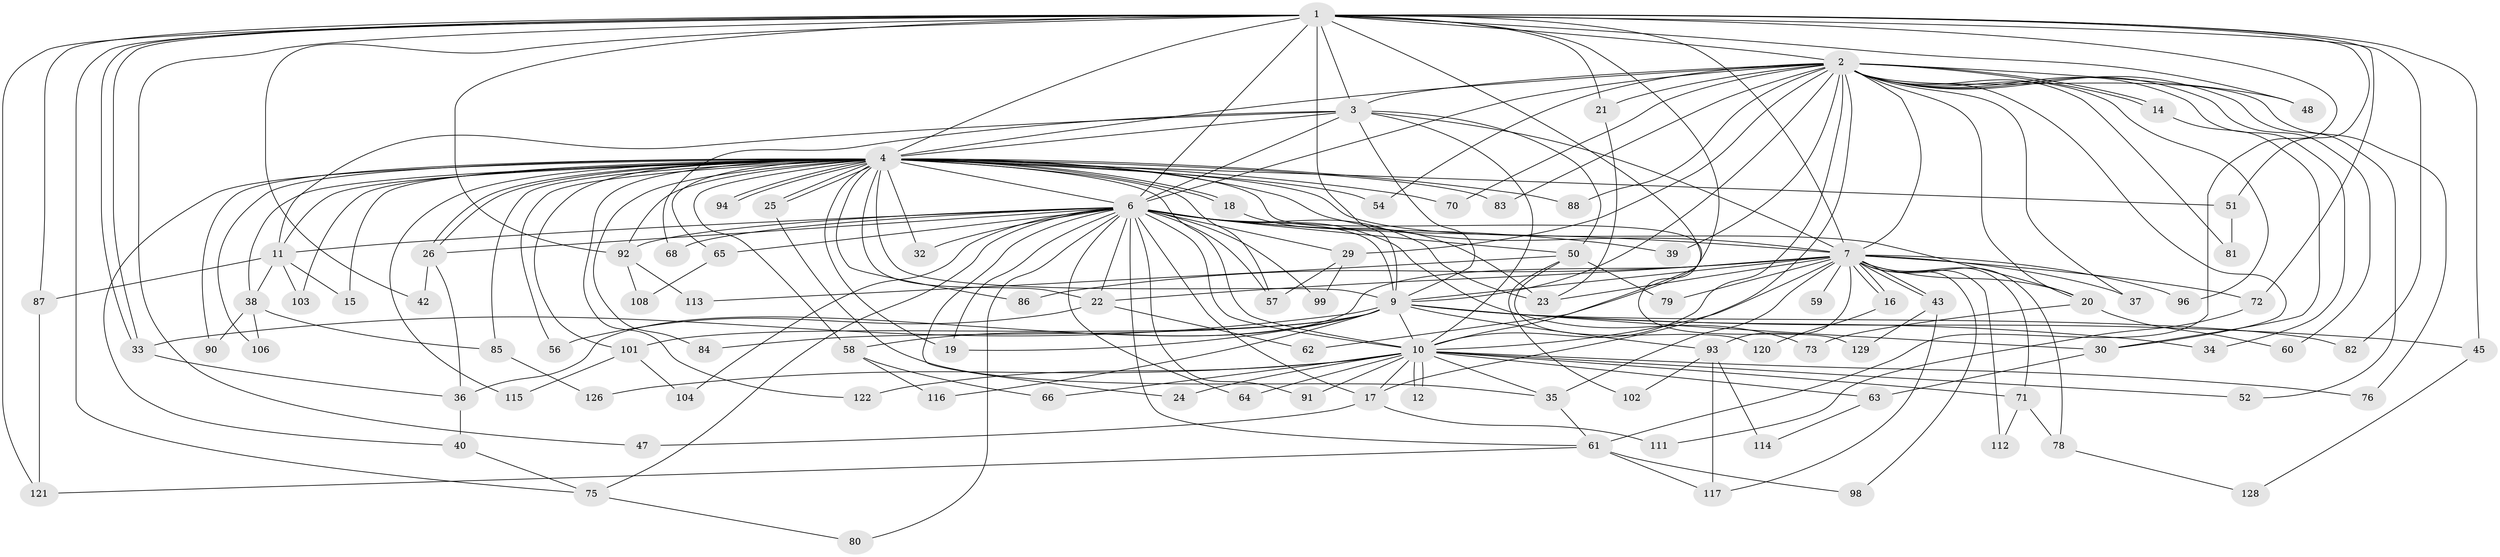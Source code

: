 // Generated by graph-tools (version 1.1) at 2025/51/02/27/25 19:51:45]
// undirected, 99 vertices, 227 edges
graph export_dot {
graph [start="1"]
  node [color=gray90,style=filled];
  1 [super="+13"];
  2 [super="+44"];
  3 [super="+31"];
  4 [super="+5"];
  6 [super="+8"];
  7 [super="+55"];
  9 [super="+41"];
  10 [super="+49"];
  11 [super="+28"];
  12;
  14;
  15;
  16;
  17 [super="+27"];
  18;
  19 [super="+107"];
  20 [super="+53"];
  21 [super="+131"];
  22 [super="+118"];
  23 [super="+67"];
  24;
  25;
  26 [super="+69"];
  29;
  30;
  32;
  33 [super="+77"];
  34;
  35 [super="+46"];
  36 [super="+95"];
  37;
  38 [super="+74"];
  39;
  40;
  42;
  43 [super="+119"];
  45;
  47;
  48;
  50 [super="+123"];
  51;
  52;
  54 [super="+127"];
  56;
  57 [super="+130"];
  58;
  59;
  60;
  61 [super="+125"];
  62;
  63 [super="+89"];
  64;
  65;
  66;
  68 [super="+100"];
  70;
  71 [super="+110"];
  72;
  73;
  75 [super="+105"];
  76;
  78;
  79;
  80;
  81;
  82;
  83;
  84;
  85 [super="+109"];
  86;
  87;
  88;
  90;
  91;
  92 [super="+97"];
  93;
  94;
  96;
  98;
  99;
  101;
  102;
  103;
  104;
  106;
  108;
  111;
  112;
  113;
  114;
  115;
  116;
  117;
  120;
  121 [super="+124"];
  122;
  126;
  128;
  129;
  1 -- 2;
  1 -- 3;
  1 -- 4 [weight=2];
  1 -- 6 [weight=2];
  1 -- 7;
  1 -- 9;
  1 -- 10;
  1 -- 21;
  1 -- 33;
  1 -- 33;
  1 -- 42;
  1 -- 45;
  1 -- 47;
  1 -- 48;
  1 -- 51;
  1 -- 62;
  1 -- 72;
  1 -- 75;
  1 -- 82;
  1 -- 87;
  1 -- 92;
  1 -- 121;
  1 -- 61;
  2 -- 3;
  2 -- 4 [weight=3];
  2 -- 6 [weight=2];
  2 -- 7;
  2 -- 9;
  2 -- 10;
  2 -- 14;
  2 -- 14;
  2 -- 17;
  2 -- 20;
  2 -- 21;
  2 -- 29;
  2 -- 30;
  2 -- 34;
  2 -- 37;
  2 -- 39;
  2 -- 48;
  2 -- 54;
  2 -- 70;
  2 -- 76;
  2 -- 81;
  2 -- 83;
  2 -- 88;
  2 -- 96;
  2 -- 52;
  2 -- 60;
  3 -- 4 [weight=2];
  3 -- 6 [weight=2];
  3 -- 7 [weight=2];
  3 -- 9;
  3 -- 10;
  3 -- 11;
  3 -- 50;
  3 -- 68;
  4 -- 6 [weight=4];
  4 -- 7 [weight=2];
  4 -- 9 [weight=2];
  4 -- 10 [weight=2];
  4 -- 15;
  4 -- 18;
  4 -- 18;
  4 -- 25;
  4 -- 25;
  4 -- 26;
  4 -- 26;
  4 -- 32;
  4 -- 40;
  4 -- 56;
  4 -- 65;
  4 -- 70;
  4 -- 83;
  4 -- 84;
  4 -- 86;
  4 -- 88;
  4 -- 90;
  4 -- 94;
  4 -- 94;
  4 -- 101;
  4 -- 103;
  4 -- 115;
  4 -- 122;
  4 -- 129;
  4 -- 11;
  4 -- 20;
  4 -- 85 [weight=2];
  4 -- 92;
  4 -- 38 [weight=2];
  4 -- 106;
  4 -- 51;
  4 -- 54 [weight=2];
  4 -- 58;
  4 -- 22;
  4 -- 19;
  4 -- 57;
  6 -- 7 [weight=3];
  6 -- 9 [weight=2];
  6 -- 10 [weight=2];
  6 -- 11;
  6 -- 22;
  6 -- 23;
  6 -- 39;
  6 -- 57;
  6 -- 61;
  6 -- 64;
  6 -- 65;
  6 -- 73;
  6 -- 99;
  6 -- 104;
  6 -- 68 [weight=2];
  6 -- 80;
  6 -- 19;
  6 -- 24;
  6 -- 91;
  6 -- 29;
  6 -- 32;
  6 -- 50 [weight=2];
  6 -- 26;
  6 -- 92;
  6 -- 17;
  6 -- 75;
  7 -- 9;
  7 -- 10 [weight=2];
  7 -- 16;
  7 -- 16;
  7 -- 22;
  7 -- 23;
  7 -- 36;
  7 -- 37;
  7 -- 43;
  7 -- 43;
  7 -- 59 [weight=2];
  7 -- 71;
  7 -- 72;
  7 -- 78;
  7 -- 79;
  7 -- 86;
  7 -- 96;
  7 -- 112;
  7 -- 98;
  7 -- 93;
  7 -- 20;
  7 -- 35;
  9 -- 10;
  9 -- 19;
  9 -- 34;
  9 -- 45;
  9 -- 82;
  9 -- 93;
  9 -- 116;
  9 -- 84;
  9 -- 101;
  9 -- 58;
  9 -- 30;
  9 -- 33;
  10 -- 12;
  10 -- 12;
  10 -- 17;
  10 -- 24;
  10 -- 35;
  10 -- 52;
  10 -- 63;
  10 -- 64;
  10 -- 66;
  10 -- 71 [weight=2];
  10 -- 76;
  10 -- 91;
  10 -- 122;
  10 -- 126;
  11 -- 15;
  11 -- 87;
  11 -- 103;
  11 -- 38;
  14 -- 30;
  16 -- 120;
  17 -- 47;
  17 -- 111;
  18 -- 23;
  20 -- 73;
  20 -- 60;
  21 -- 23;
  22 -- 56;
  22 -- 62;
  25 -- 35;
  26 -- 42;
  26 -- 36;
  29 -- 57;
  29 -- 99;
  30 -- 63;
  33 -- 36;
  35 -- 61;
  36 -- 40;
  38 -- 90;
  38 -- 106;
  38 -- 85;
  40 -- 75;
  43 -- 129;
  43 -- 117;
  45 -- 128;
  50 -- 79;
  50 -- 102;
  50 -- 113;
  50 -- 120;
  51 -- 81;
  58 -- 66;
  58 -- 116;
  61 -- 98;
  61 -- 117;
  61 -- 121;
  63 -- 114;
  65 -- 108;
  71 -- 78;
  71 -- 112;
  72 -- 111;
  75 -- 80;
  78 -- 128;
  85 -- 126;
  87 -- 121;
  92 -- 108;
  92 -- 113;
  93 -- 102;
  93 -- 114;
  93 -- 117;
  101 -- 104;
  101 -- 115;
}
